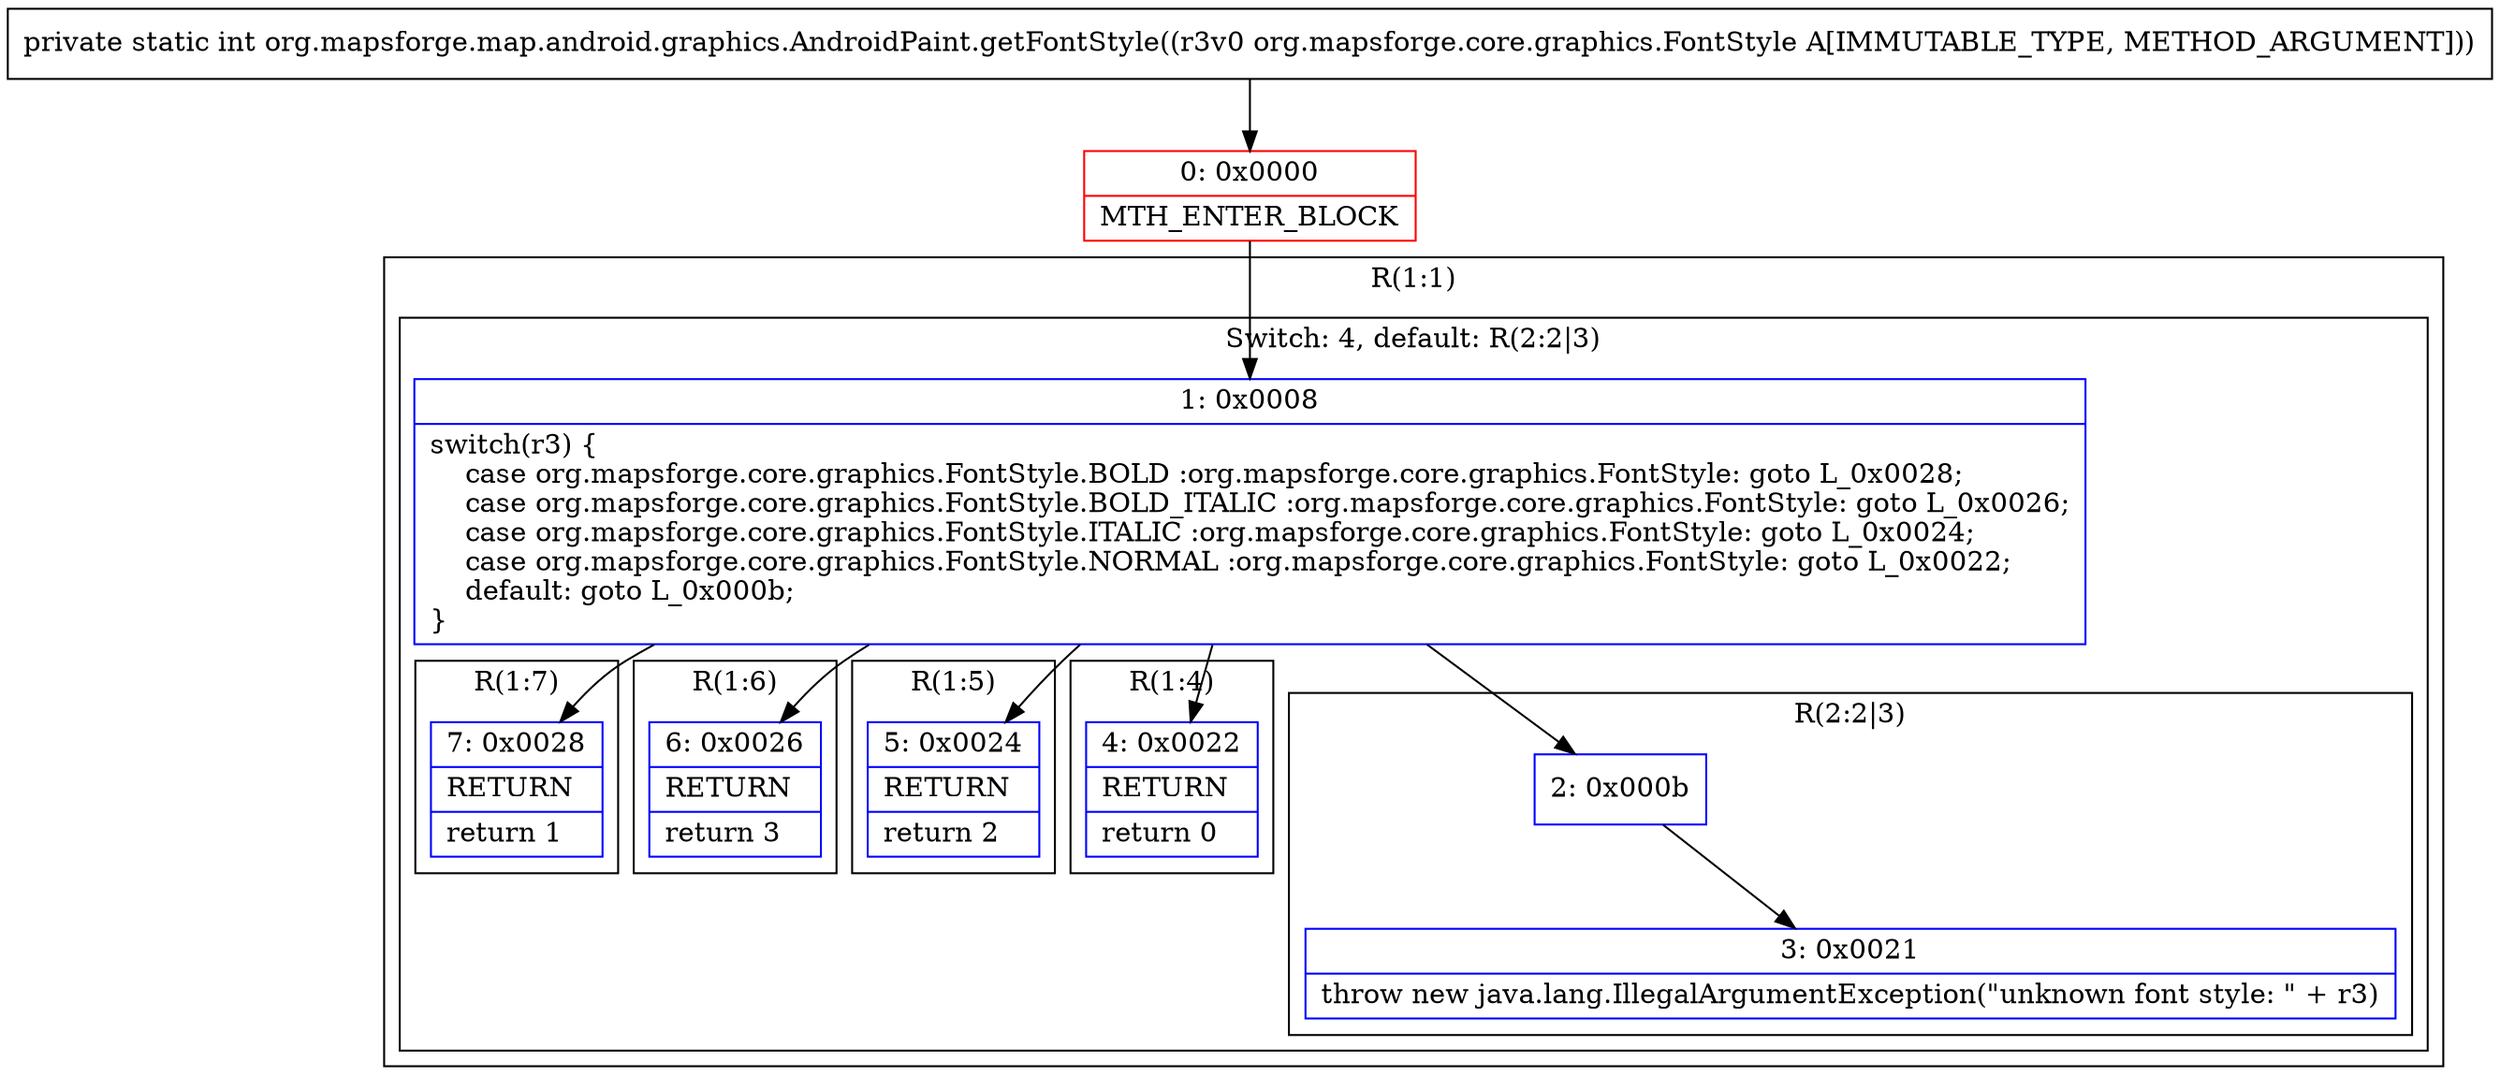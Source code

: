 digraph "CFG fororg.mapsforge.map.android.graphics.AndroidPaint.getFontStyle(Lorg\/mapsforge\/core\/graphics\/FontStyle;)I" {
subgraph cluster_Region_448947730 {
label = "R(1:1)";
node [shape=record,color=blue];
subgraph cluster_SwitchRegion_641485879 {
label = "Switch: 4, default: R(2:2|3)";
node [shape=record,color=blue];
Node_1 [shape=record,label="{1\:\ 0x0008|switch(r3) \{\l    case org.mapsforge.core.graphics.FontStyle.BOLD :org.mapsforge.core.graphics.FontStyle: goto L_0x0028;\l    case org.mapsforge.core.graphics.FontStyle.BOLD_ITALIC :org.mapsforge.core.graphics.FontStyle: goto L_0x0026;\l    case org.mapsforge.core.graphics.FontStyle.ITALIC :org.mapsforge.core.graphics.FontStyle: goto L_0x0024;\l    case org.mapsforge.core.graphics.FontStyle.NORMAL :org.mapsforge.core.graphics.FontStyle: goto L_0x0022;\l    default: goto L_0x000b;\l\}\l}"];
subgraph cluster_Region_1045192203 {
label = "R(1:7)";
node [shape=record,color=blue];
Node_7 [shape=record,label="{7\:\ 0x0028|RETURN\l|return 1\l}"];
}
subgraph cluster_Region_825162004 {
label = "R(1:6)";
node [shape=record,color=blue];
Node_6 [shape=record,label="{6\:\ 0x0026|RETURN\l|return 3\l}"];
}
subgraph cluster_Region_945155029 {
label = "R(1:5)";
node [shape=record,color=blue];
Node_5 [shape=record,label="{5\:\ 0x0024|RETURN\l|return 2\l}"];
}
subgraph cluster_Region_2093761820 {
label = "R(1:4)";
node [shape=record,color=blue];
Node_4 [shape=record,label="{4\:\ 0x0022|RETURN\l|return 0\l}"];
}
subgraph cluster_Region_548200584 {
label = "R(2:2|3)";
node [shape=record,color=blue];
Node_2 [shape=record,label="{2\:\ 0x000b}"];
Node_3 [shape=record,label="{3\:\ 0x0021|throw new java.lang.IllegalArgumentException(\"unknown font style: \" + r3)\l}"];
}
}
}
Node_0 [shape=record,color=red,label="{0\:\ 0x0000|MTH_ENTER_BLOCK\l}"];
MethodNode[shape=record,label="{private static int org.mapsforge.map.android.graphics.AndroidPaint.getFontStyle((r3v0 org.mapsforge.core.graphics.FontStyle A[IMMUTABLE_TYPE, METHOD_ARGUMENT])) }"];
MethodNode -> Node_0;
Node_1 -> Node_2;
Node_1 -> Node_4;
Node_1 -> Node_5;
Node_1 -> Node_6;
Node_1 -> Node_7;
Node_2 -> Node_3;
Node_0 -> Node_1;
}

